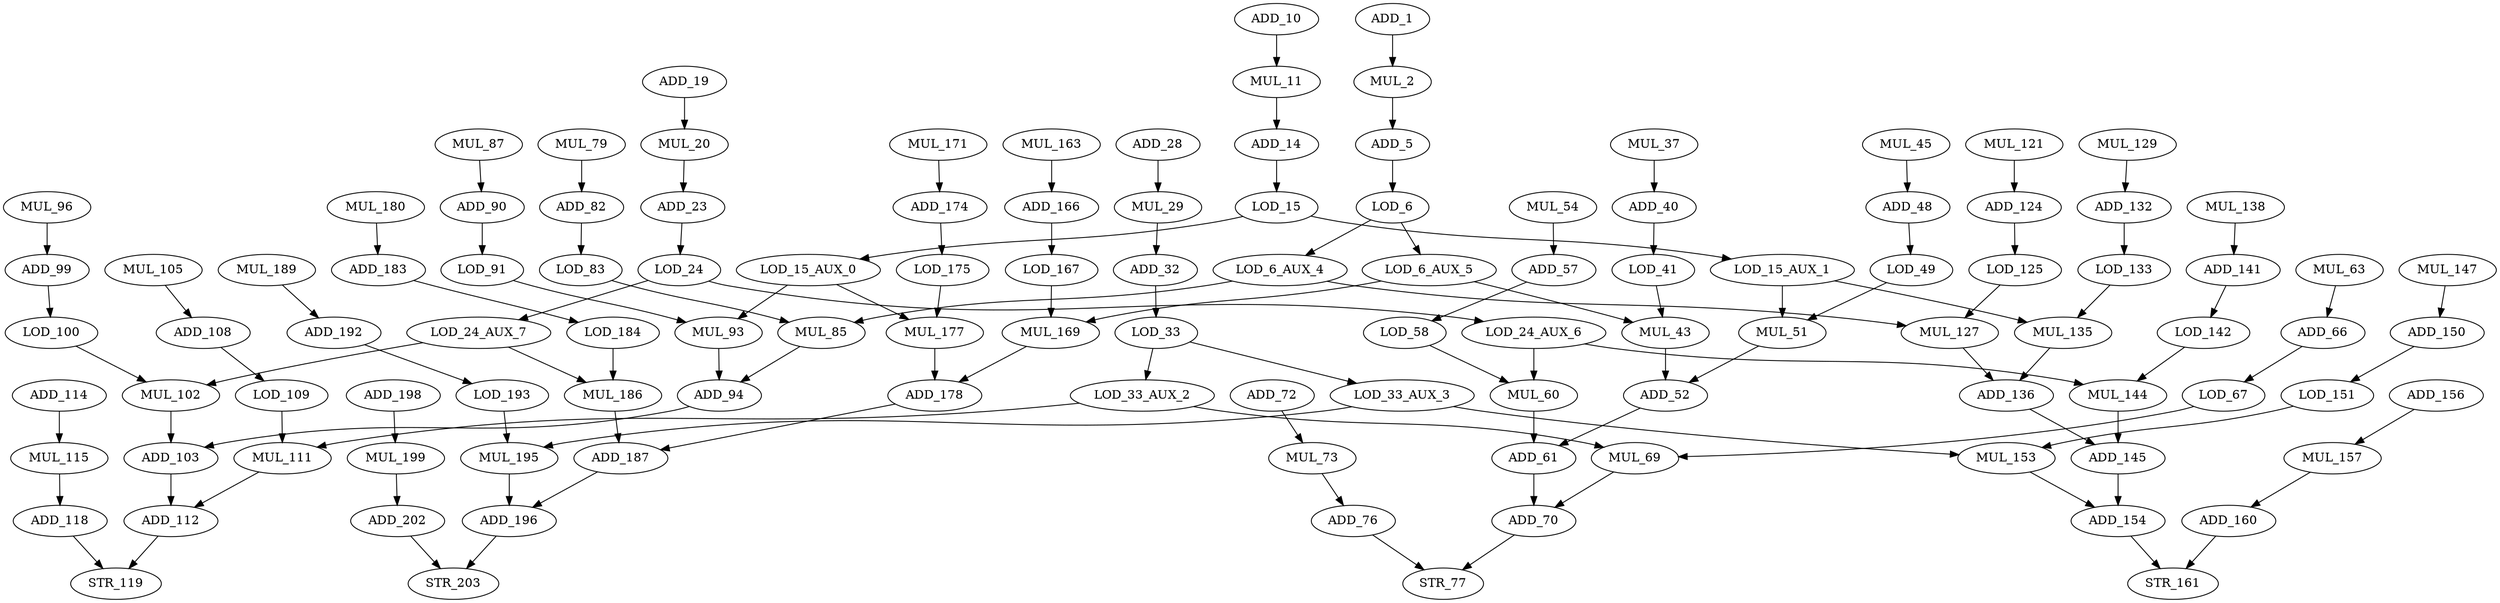 digraph "matmul" {
ADD_61 [label=ADD_61];
ADD_192 [label=ADD_192];
LOD_41 [label=LOD_41];
ADD_154 [label=ADD_154];
ADD_112 [label=ADD_112];
ADD_57 [label=ADD_57];
STR_77 [label=STR_77];
MUL_85 [label=MUL_85];
MUL_177 [label=MUL_177];
LOD_15_AUX_0 [label=LOD_15_AUX_0];
ADD_48 [label=ADD_48];
ADD_94 [label=ADD_94];
LOD_100 [label=LOD_100];
LOD_33_AUX_2 [label=LOD_33_AUX_2];
ADD_118 [label=ADD_118];
MUL_2 [label=MUL_2];
ADD_141 [label=ADD_141];
ADD_183 [label=ADD_183];
ADD_150 [label=ADD_150];
ADD_198 [label=ADD_198];
ADD_103 [label=ADD_103];
LOD_15 [label=LOD_15];
MUL_121 [label=MUL_121];
MUL_45 [label=MUL_45];
LOD_125 [label=LOD_125];
LOD_91 [label=LOD_91];
STR_161 [label=STR_161];
LOD_133 [label=LOD_133];
LOD_33_AUX_3 [label=LOD_33_AUX_3];
ADD_90 [label=ADD_90];
MUL_171 [label=MUL_171];
ADD_5 [label=ADD_5];
LOD_24_AUX_6 [label=LOD_24_AUX_6];
MUL_29 [label=MUL_29];
LOD_6 [label=LOD_6];
MUL_43 [label=MUL_43];
MUL_96 [label=MUL_96];
LOD_33 [label=LOD_33];
MUL_37 [label=MUL_37];
MUL_79 [label=MUL_79];
MUL_127 [label=MUL_127];
ADD_52 [label=ADD_52];
ADD_1 [label=ADD_1];
ADD_72 [label=ADD_72];
LOD_49 [label=LOD_49];
ADD_156 [label=ADD_156];
MUL_69 [label=MUL_69];
LOD_58 [label=LOD_58];
ADD_66 [label=ADD_66];
ADD_14 [label=ADD_14];
LOD_175 [label=LOD_175];
MUL_87 [label=MUL_87];
ADD_23 [label=ADD_23];
MUL_163 [label=MUL_163];
LOD_67 [label=LOD_67];
MUL_105 [label=MUL_105];
ADD_124 [label=ADD_124];
ADD_136 [label=ADD_136];
MUL_169 [label=MUL_169];
MUL_153 [label=MUL_153];
MUL_144 [label=MUL_144];
MUL_102 [label=MUL_102];
MUL_186 [label=MUL_186];
MUL_135 [label=MUL_135];
MUL_20 [label=MUL_20];
MUL_51 [label=MUL_51];
LOD_151 [label=LOD_151];
MUL_115 [label=MUL_115];
LOD_167 [label=LOD_167];
STR_203 [label=STR_203];
ADD_174 [label=ADD_174];
ADD_108 [label=ADD_108];
MUL_63 [label=MUL_63];
ADD_145 [label=ADD_145];
ADD_166 [label=ADD_166];
ADD_132 [label=ADD_132];
MUL_138 [label=MUL_138];
ADD_32 [label=ADD_32];
MUL_199 [label=MUL_199];
ADD_202 [label=ADD_202];
MUL_11 [label=MUL_11];
LOD_83 [label=LOD_83];
MUL_129 [label=MUL_129];
MUL_195 [label=MUL_195];
MUL_111 [label=MUL_111];
MUL_54 [label=MUL_54];
MUL_73 [label=MUL_73];
ADD_40 [label=ADD_40];
LOD_142 [label=LOD_142];
ADD_196 [label=ADD_196];
MUL_147 [label=MUL_147];
LOD_109 [label=LOD_109];
ADD_178 [label=ADD_178];
MUL_157 [label=MUL_157];
LOD_15_AUX_1 [label=LOD_15_AUX_1];
ADD_28 [label=ADD_28];
ADD_19 [label=ADD_19];
ADD_10 [label=ADD_10];
ADD_160 [label=ADD_160];
ADD_70 [label=ADD_70];
LOD_6_AUX_4 [label=LOD_6_AUX_4];
LOD_184 [label=LOD_184];
LOD_24_AUX_7 [label=LOD_24_AUX_7];
ADD_76 [label=ADD_76];
MUL_60 [label=MUL_60];
ADD_82 [label=ADD_82];
ADD_114 [label=ADD_114];
ADD_187 [label=ADD_187];
MUL_180 [label=MUL_180];
MUL_189 [label=MUL_189];
MUL_93 [label=MUL_93];
LOD_193 [label=LOD_193];
STR_119 [label=STR_119];
ADD_99 [label=ADD_99];
LOD_24 [label=LOD_24];
LOD_6_AUX_5 [label=LOD_6_AUX_5];
ADD_61 -> ADD_70  [key=0, name=117];
ADD_192 -> LOD_193  [key=0, name=45];
LOD_41 -> MUL_43  [key=0, name=80];
ADD_154 -> STR_161  [key=0, name=60];
ADD_112 -> STR_119  [key=0, name=95];
ADD_57 -> LOD_58  [key=0, name=9];
MUL_85 -> ADD_94  [key=0, name=67];
MUL_177 -> ADD_178  [key=0, name=55];
LOD_15_AUX_0 -> MUL_93  [key=0, name=75];
LOD_15_AUX_0 -> MUL_177  [key=0, name=98];
ADD_48 -> LOD_49  [key=0, name=15];
ADD_94 -> ADD_103  [key=0, name=47];
LOD_100 -> MUL_102  [key=0, name=3];
LOD_33_AUX_2 -> MUL_69  [key=0, name=18];
LOD_33_AUX_2 -> MUL_111  [key=0, name=35];
ADD_118 -> STR_119  [key=0, name=19];
MUL_2 -> ADD_5  [key=0, name=108];
ADD_141 -> LOD_142  [key=0, name=30];
ADD_183 -> LOD_184  [key=0, name=1];
ADD_150 -> LOD_151  [key=0, name=27];
ADD_198 -> MUL_199  [key=0, name=7];
ADD_103 -> ADD_112  [key=0, name=62];
LOD_15 -> LOD_15_AUX_0  [key=0, name=2];
LOD_15 -> LOD_15_AUX_1  [key=0, name=36];
MUL_121 -> ADD_124  [key=0, name=97];
MUL_45 -> ADD_48  [key=0, name=100];
LOD_125 -> MUL_127  [key=0, name=52];
LOD_91 -> MUL_93  [key=0, name=12];
LOD_133 -> MUL_135  [key=0, name=84];
LOD_33_AUX_3 -> MUL_153  [key=0, name=23];
LOD_33_AUX_3 -> MUL_195  [key=0, name=71];
ADD_90 -> LOD_91  [key=0, name=10];
MUL_171 -> ADD_174  [key=0, name=87];
ADD_5 -> LOD_6  [key=0, name=79];
LOD_24_AUX_6 -> MUL_60  [key=0, name=20];
LOD_24_AUX_6 -> MUL_144  [key=0, name=119];
MUL_29 -> ADD_32  [key=0, name=33];
LOD_6 -> LOD_6_AUX_4  [key=0, name=6];
LOD_6 -> LOD_6_AUX_5  [key=0, name=114];
MUL_43 -> ADD_52  [key=0, name=107];
MUL_96 -> ADD_99  [key=0, name=116];
LOD_33 -> LOD_33_AUX_2  [key=0, name=25];
LOD_33 -> LOD_33_AUX_3  [key=0, name=26];
MUL_37 -> ADD_40  [key=0, name=58];
MUL_79 -> ADD_82  [key=0, name=102];
MUL_127 -> ADD_136  [key=0, name=77];
ADD_52 -> ADD_61  [key=0, name=73];
ADD_1 -> MUL_2  [key=0, name=103];
ADD_72 -> MUL_73  [key=0, name=109];
LOD_49 -> MUL_51  [key=0, name=44];
ADD_156 -> MUL_157  [key=0, name=41];
MUL_69 -> ADD_70  [key=0, name=112];
LOD_58 -> MUL_60  [key=0, name=17];
ADD_66 -> LOD_67  [key=0, name=78];
ADD_14 -> LOD_15  [key=0, name=46];
LOD_175 -> MUL_177  [key=0, name=40];
MUL_87 -> ADD_90  [key=0, name=85];
ADD_23 -> LOD_24  [key=0, name=29];
MUL_163 -> ADD_166  [key=0, name=66];
LOD_67 -> MUL_69  [key=0, name=13];
MUL_105 -> ADD_108  [key=0, name=24];
ADD_124 -> LOD_125  [key=0, name=83];
ADD_136 -> ADD_145  [key=0, name=65];
MUL_169 -> ADD_178  [key=0, name=115];
MUL_153 -> ADD_154  [key=0, name=99];
MUL_144 -> ADD_145  [key=0, name=90];
MUL_102 -> ADD_103  [key=0, name=105];
MUL_186 -> ADD_187  [key=0, name=81];
MUL_135 -> ADD_136  [key=0, name=61];
MUL_20 -> ADD_23  [key=0, name=91];
MUL_51 -> ADD_52  [key=0, name=16];
LOD_151 -> MUL_153  [key=0, name=111];
MUL_115 -> ADD_118  [key=0, name=53];
LOD_167 -> MUL_169  [key=0, name=89];
ADD_174 -> LOD_175  [key=0, name=0];
ADD_108 -> LOD_109  [key=0, name=74];
MUL_63 -> ADD_66  [key=0, name=31];
ADD_145 -> ADD_154  [key=0, name=88];
ADD_166 -> LOD_167  [key=0, name=42];
ADD_132 -> LOD_133  [key=0, name=68];
MUL_138 -> ADD_141  [key=0, name=14];
ADD_32 -> LOD_33  [key=0, name=5];
MUL_199 -> ADD_202  [key=0, name=72];
ADD_202 -> STR_203  [key=0, name=43];
MUL_11 -> ADD_14  [key=0, name=122];
LOD_83 -> MUL_85  [key=0, name=51];
MUL_129 -> ADD_132  [key=0, name=11];
MUL_195 -> ADD_196  [key=0, name=82];
MUL_111 -> ADD_112  [key=0, name=21];
MUL_54 -> ADD_57  [key=0, name=48];
MUL_73 -> ADD_76  [key=0, name=94];
ADD_40 -> LOD_41  [key=0, name=50];
LOD_142 -> MUL_144  [key=0, name=32];
ADD_196 -> STR_203  [key=0, name=39];
MUL_147 -> ADD_150  [key=0, name=70];
LOD_109 -> MUL_111  [key=0, name=118];
ADD_178 -> ADD_187  [key=0, name=8];
MUL_157 -> ADD_160  [key=0, name=76];
LOD_15_AUX_1 -> MUL_51  [key=0, name=34];
LOD_15_AUX_1 -> MUL_135  [key=0, name=37];
ADD_28 -> MUL_29  [key=0, name=92];
ADD_19 -> MUL_20  [key=0, name=28];
ADD_10 -> MUL_11  [key=0, name=101];
ADD_160 -> STR_161  [key=0, name=59];
ADD_70 -> STR_77  [key=0, name=113];
LOD_6_AUX_4 -> MUL_85  [key=0, name=4];
LOD_6_AUX_4 -> MUL_127  [key=0, name=106];
LOD_184 -> MUL_186  [key=0, name=54];
LOD_24_AUX_7 -> MUL_102  [key=0, name=56];
LOD_24_AUX_7 -> MUL_186  [key=0, name=121];
ADD_76 -> STR_77  [key=0, name=86];
MUL_60 -> ADD_61  [key=0, name=69];
ADD_82 -> LOD_83  [key=0, name=63];
ADD_114 -> MUL_115  [key=0, name=93];
ADD_187 -> ADD_196  [key=0, name=96];
MUL_180 -> ADD_183  [key=0, name=123];
MUL_189 -> ADD_192  [key=0, name=57];
MUL_93 -> ADD_94  [key=0, name=38];
LOD_193 -> MUL_195  [key=0, name=110];
ADD_99 -> LOD_100  [key=0, name=49];
LOD_24 -> LOD_24_AUX_7  [key=0, name=22];
LOD_24 -> LOD_24_AUX_6  [key=0, name=120];
LOD_6_AUX_5 -> MUL_43  [key=0, name=64];
LOD_6_AUX_5 -> MUL_169  [key=0, name=104];
}

